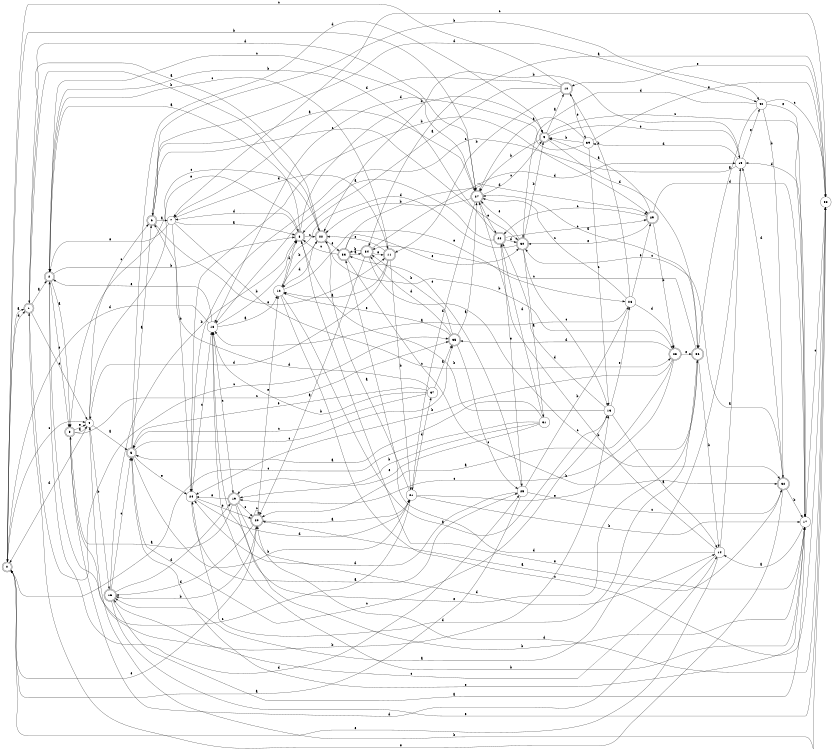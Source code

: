 digraph n33_9 {
__start0 [label="" shape="none"];

rankdir=LR;
size="8,5";

s0 [style="rounded,filled", color="black", fillcolor="white" shape="doublecircle", label="0"];
s1 [style="rounded,filled", color="black", fillcolor="white" shape="doublecircle", label="1"];
s2 [style="rounded,filled", color="black", fillcolor="white" shape="doublecircle", label="2"];
s3 [style="rounded,filled", color="black", fillcolor="white" shape="doublecircle", label="3"];
s4 [style="filled", color="black", fillcolor="white" shape="circle", label="4"];
s5 [style="rounded,filled", color="black", fillcolor="white" shape="doublecircle", label="5"];
s6 [style="rounded,filled", color="black", fillcolor="white" shape="doublecircle", label="6"];
s7 [style="filled", color="black", fillcolor="white" shape="circle", label="7"];
s8 [style="rounded,filled", color="black", fillcolor="white" shape="doublecircle", label="8"];
s9 [style="rounded,filled", color="black", fillcolor="white" shape="doublecircle", label="9"];
s10 [style="rounded,filled", color="black", fillcolor="white" shape="doublecircle", label="10"];
s11 [style="rounded,filled", color="black", fillcolor="white" shape="doublecircle", label="11"];
s12 [style="filled", color="black", fillcolor="white" shape="circle", label="12"];
s13 [style="filled", color="black", fillcolor="white" shape="circle", label="13"];
s14 [style="filled", color="black", fillcolor="white" shape="circle", label="14"];
s15 [style="filled", color="black", fillcolor="white" shape="circle", label="15"];
s16 [style="rounded,filled", color="black", fillcolor="white" shape="doublecircle", label="16"];
s17 [style="filled", color="black", fillcolor="white" shape="circle", label="17"];
s18 [style="filled", color="black", fillcolor="white" shape="circle", label="18"];
s19 [style="rounded,filled", color="black", fillcolor="white" shape="doublecircle", label="19"];
s20 [style="rounded,filled", color="black", fillcolor="white" shape="doublecircle", label="20"];
s21 [style="filled", color="black", fillcolor="white" shape="circle", label="21"];
s22 [style="rounded,filled", color="black", fillcolor="white" shape="doublecircle", label="22"];
s23 [style="rounded,filled", color="black", fillcolor="white" shape="doublecircle", label="23"];
s24 [style="filled", color="black", fillcolor="white" shape="circle", label="24"];
s25 [style="filled", color="black", fillcolor="white" shape="circle", label="25"];
s26 [style="filled", color="black", fillcolor="white" shape="circle", label="26"];
s27 [style="rounded,filled", color="black", fillcolor="white" shape="doublecircle", label="27"];
s28 [style="rounded,filled", color="black", fillcolor="white" shape="doublecircle", label="28"];
s29 [style="rounded,filled", color="black", fillcolor="white" shape="doublecircle", label="29"];
s30 [style="rounded,filled", color="black", fillcolor="white" shape="doublecircle", label="30"];
s31 [style="filled", color="black", fillcolor="white" shape="circle", label="31"];
s32 [style="rounded,filled", color="black", fillcolor="white" shape="doublecircle", label="32"];
s33 [style="rounded,filled", color="black", fillcolor="white" shape="doublecircle", label="33"];
s34 [style="rounded,filled", color="black", fillcolor="white" shape="doublecircle", label="34"];
s35 [style="rounded,filled", color="black", fillcolor="white" shape="doublecircle", label="35"];
s36 [style="rounded,filled", color="black", fillcolor="white" shape="doublecircle", label="36"];
s37 [style="filled", color="black", fillcolor="white" shape="circle", label="37"];
s38 [style="filled", color="black", fillcolor="white" shape="circle", label="38"];
s39 [style="filled", color="black", fillcolor="white" shape="circle", label="39"];
s40 [style="filled", color="black", fillcolor="white" shape="circle", label="40"];
s0 -> s1 [label="a"];
s0 -> s27 [label="b"];
s0 -> s4 [label="c"];
s0 -> s1 [label="d"];
s0 -> s20 [label="e"];
s1 -> s2 [label="a"];
s1 -> s22 [label="b"];
s1 -> s35 [label="c"];
s1 -> s27 [label="d"];
s1 -> s4 [label="e"];
s2 -> s3 [label="a"];
s2 -> s8 [label="b"];
s2 -> s27 [label="c"];
s2 -> s25 [label="d"];
s2 -> s3 [label="e"];
s3 -> s4 [label="a"];
s3 -> s13 [label="b"];
s3 -> s35 [label="c"];
s3 -> s14 [label="d"];
s3 -> s4 [label="e"];
s4 -> s5 [label="a"];
s4 -> s16 [label="b"];
s4 -> s6 [label="c"];
s4 -> s0 [label="d"];
s4 -> s8 [label="e"];
s5 -> s6 [label="a"];
s5 -> s21 [label="b"];
s5 -> s35 [label="c"];
s5 -> s9 [label="d"];
s5 -> s24 [label="e"];
s6 -> s7 [label="a"];
s6 -> s40 [label="b"];
s6 -> s30 [label="c"];
s6 -> s40 [label="d"];
s6 -> s11 [label="e"];
s7 -> s8 [label="a"];
s7 -> s24 [label="b"];
s7 -> s23 [label="c"];
s7 -> s11 [label="d"];
s7 -> s2 [label="e"];
s8 -> s2 [label="a"];
s8 -> s9 [label="b"];
s8 -> s22 [label="c"];
s8 -> s7 [label="d"];
s8 -> s17 [label="e"];
s9 -> s10 [label="a"];
s9 -> s27 [label="b"];
s9 -> s17 [label="c"];
s9 -> s36 [label="d"];
s9 -> s15 [label="e"];
s10 -> s8 [label="a"];
s10 -> s11 [label="b"];
s10 -> s0 [label="c"];
s10 -> s7 [label="d"];
s10 -> s39 [label="e"];
s11 -> s12 [label="a"];
s11 -> s21 [label="b"];
s11 -> s2 [label="c"];
s11 -> s4 [label="d"];
s11 -> s22 [label="e"];
s12 -> s13 [label="a"];
s12 -> s22 [label="b"];
s12 -> s38 [label="c"];
s12 -> s8 [label="d"];
s12 -> s26 [label="e"];
s13 -> s14 [label="a"];
s13 -> s8 [label="b"];
s13 -> s5 [label="c"];
s13 -> s28 [label="d"];
s13 -> s26 [label="e"];
s14 -> s15 [label="a"];
s14 -> s27 [label="b"];
s14 -> s16 [label="c"];
s14 -> s33 [label="d"];
s14 -> s0 [label="e"];
s15 -> s16 [label="a"];
s15 -> s22 [label="b"];
s15 -> s24 [label="c"];
s15 -> s39 [label="d"];
s15 -> s40 [label="e"];
s16 -> s17 [label="a"];
s16 -> s8 [label="b"];
s16 -> s5 [label="c"];
s16 -> s19 [label="d"];
s16 -> s38 [label="e"];
s17 -> s14 [label="a"];
s17 -> s18 [label="b"];
s17 -> s38 [label="c"];
s17 -> s15 [label="d"];
s17 -> s5 [label="e"];
s18 -> s12 [label="a"];
s18 -> s8 [label="b"];
s18 -> s19 [label="c"];
s18 -> s0 [label="d"];
s18 -> s2 [label="e"];
s19 -> s3 [label="a"];
s19 -> s17 [label="b"];
s19 -> s20 [label="c"];
s19 -> s14 [label="d"];
s19 -> s24 [label="e"];
s20 -> s21 [label="a"];
s20 -> s16 [label="b"];
s20 -> s20 [label="c"];
s20 -> s16 [label="d"];
s20 -> s12 [label="e"];
s21 -> s22 [label="a"];
s21 -> s17 [label="b"];
s21 -> s2 [label="c"];
s21 -> s37 [label="d"];
s21 -> s36 [label="e"];
s22 -> s1 [label="a"];
s22 -> s23 [label="b"];
s22 -> s3 [label="c"];
s22 -> s12 [label="d"];
s22 -> s33 [label="e"];
s23 -> s20 [label="a"];
s23 -> s24 [label="b"];
s23 -> s19 [label="c"];
s23 -> s35 [label="d"];
s23 -> s36 [label="e"];
s24 -> s25 [label="a"];
s24 -> s29 [label="b"];
s24 -> s18 [label="c"];
s24 -> s21 [label="d"];
s24 -> s20 [label="e"];
s25 -> s0 [label="a"];
s25 -> s26 [label="b"];
s25 -> s32 [label="c"];
s25 -> s24 [label="d"];
s25 -> s33 [label="e"];
s26 -> s18 [label="a"];
s26 -> s10 [label="b"];
s26 -> s27 [label="c"];
s26 -> s23 [label="d"];
s26 -> s29 [label="e"];
s27 -> s6 [label="a"];
s27 -> s22 [label="b"];
s27 -> s9 [label="c"];
s27 -> s21 [label="d"];
s27 -> s28 [label="e"];
s28 -> s18 [label="a"];
s28 -> s2 [label="b"];
s28 -> s29 [label="c"];
s28 -> s30 [label="d"];
s28 -> s25 [label="e"];
s29 -> s9 [label="a"];
s29 -> s23 [label="b"];
s29 -> s28 [label="c"];
s29 -> s17 [label="d"];
s29 -> s30 [label="e"];
s30 -> s31 [label="a"];
s30 -> s9 [label="b"];
s30 -> s13 [label="c"];
s30 -> s12 [label="d"];
s30 -> s27 [label="e"];
s31 -> s5 [label="a"];
s31 -> s19 [label="b"];
s31 -> s0 [label="c"];
s31 -> s28 [label="d"];
s31 -> s19 [label="e"];
s32 -> s20 [label="a"];
s32 -> s17 [label="b"];
s32 -> s30 [label="c"];
s32 -> s15 [label="d"];
s32 -> s1 [label="e"];
s33 -> s34 [label="a"];
s33 -> s32 [label="b"];
s33 -> s8 [label="c"];
s33 -> s29 [label="d"];
s33 -> s30 [label="e"];
s34 -> s20 [label="a"];
s34 -> s33 [label="b"];
s34 -> s32 [label="c"];
s34 -> s15 [label="d"];
s34 -> s11 [label="e"];
s35 -> s27 [label="a"];
s35 -> s34 [label="b"];
s35 -> s25 [label="c"];
s35 -> s34 [label="d"];
s35 -> s12 [label="e"];
s36 -> s27 [label="a"];
s36 -> s14 [label="b"];
s36 -> s34 [label="c"];
s36 -> s24 [label="d"];
s36 -> s18 [label="e"];
s37 -> s35 [label="a"];
s37 -> s18 [label="b"];
s37 -> s5 [label="c"];
s37 -> s6 [label="d"];
s37 -> s5 [label="e"];
s38 -> s34 [label="a"];
s38 -> s4 [label="b"];
s38 -> s7 [label="c"];
s38 -> s20 [label="d"];
s38 -> s10 [label="e"];
s39 -> s27 [label="a"];
s39 -> s9 [label="b"];
s39 -> s13 [label="c"];
s39 -> s18 [label="d"];
s39 -> s38 [label="e"];
s40 -> s36 [label="a"];
s40 -> s32 [label="b"];
s40 -> s38 [label="c"];
s40 -> s30 [label="d"];
s40 -> s17 [label="e"];

}